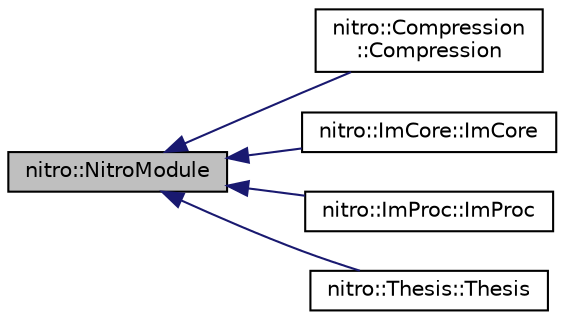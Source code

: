 digraph "nitro::NitroModule"
{
 // LATEX_PDF_SIZE
  edge [fontname="Helvetica",fontsize="10",labelfontname="Helvetica",labelfontsize="10"];
  node [fontname="Helvetica",fontsize="10",shape=record];
  rankdir="LR";
  Node1 [label="nitro::NitroModule",height=0.2,width=0.4,color="black", fillcolor="grey75", style="filled", fontcolor="black",tooltip="Defines a generic module interface that any newly created module should inherit from...."];
  Node1 -> Node2 [dir="back",color="midnightblue",fontsize="10",style="solid",fontname="Helvetica"];
  Node2 [label="nitro::Compression\l::Compression",height=0.2,width=0.4,color="black", fillcolor="white", style="filled",URL="$de/d15/classnitro_1_1Compression_1_1Compression.html",tooltip="Describes the Compression module. Contains numerous nodes that allow for the compression of images."];
  Node1 -> Node3 [dir="back",color="midnightblue",fontsize="10",style="solid",fontname="Helvetica"];
  Node3 [label="nitro::ImCore::ImCore",height=0.2,width=0.4,color="black", fillcolor="white", style="filled",URL="$d0/dc2/classnitro_1_1ImCore_1_1ImCore.html",tooltip="Describes the ImCore module. This module contains a number of nodes relevant for manipulating images ..."];
  Node1 -> Node4 [dir="back",color="midnightblue",fontsize="10",style="solid",fontname="Helvetica"];
  Node4 [label="nitro::ImProc::ImProc",height=0.2,width=0.4,color="black", fillcolor="white", style="filled",URL="$d9/d64/classnitro_1_1ImProc_1_1ImProc.html",tooltip="Describes the ImProc module. This module contains a number of nodes used for image processing,..."];
  Node1 -> Node5 [dir="back",color="midnightblue",fontsize="10",style="solid",fontname="Helvetica"];
  Node5 [label="nitro::Thesis::Thesis",height=0.2,width=0.4,color="black", fillcolor="white", style="filled",URL="$d9/dba/classnitro_1_1Thesis_1_1Thesis.html",tooltip="Describes the Thesis module. This module contains the node and functionality used throughout Niels' M..."];
}
